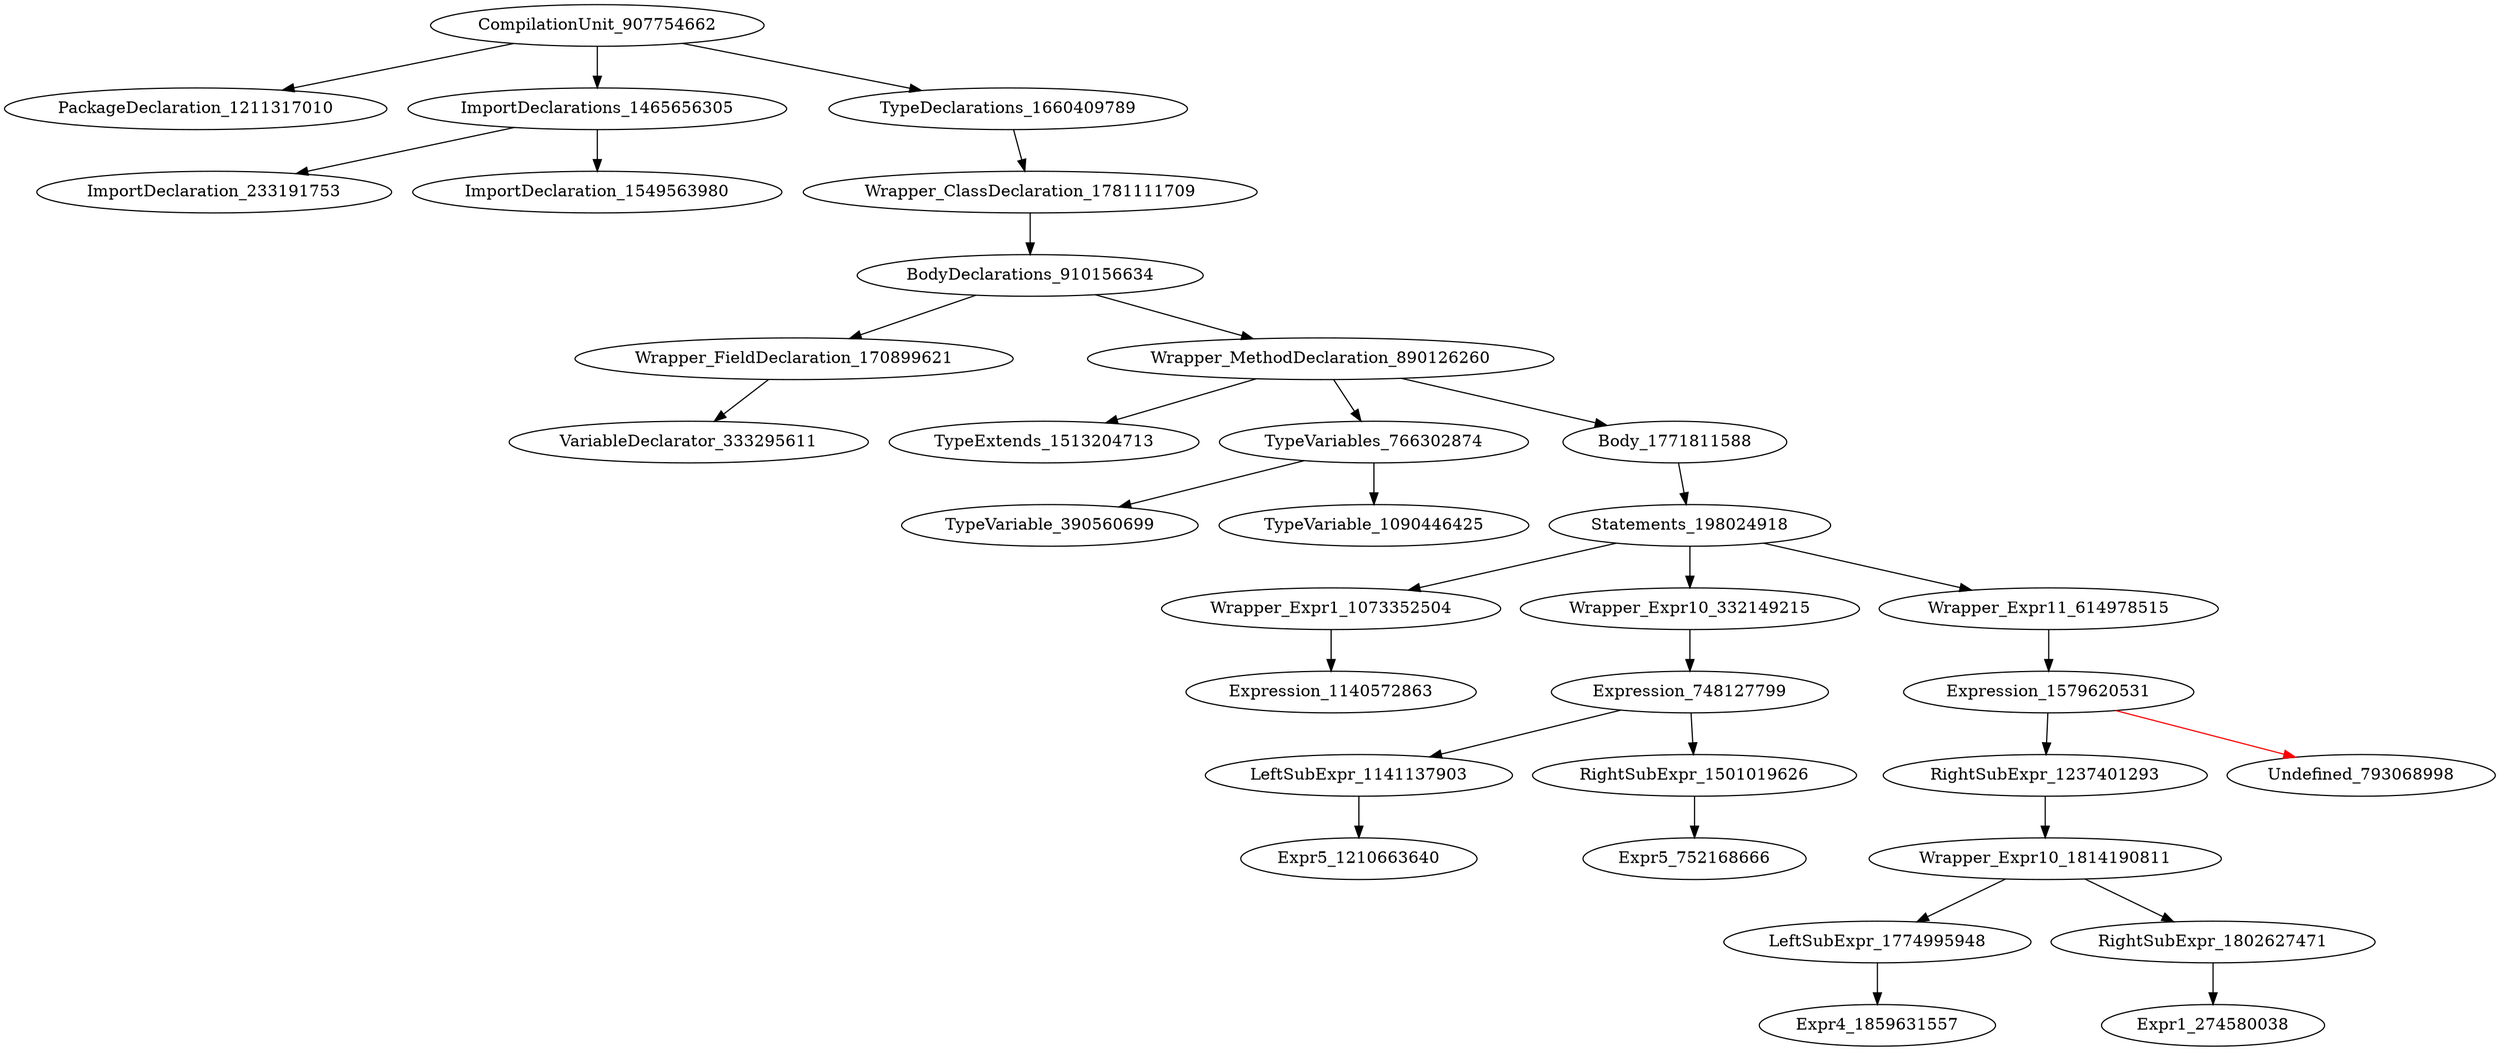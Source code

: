 digraph {
CompilationUnit_907754662 -> PackageDeclaration_1211317010
CompilationUnit_907754662 -> ImportDeclarations_1465656305
CompilationUnit_907754662 -> TypeDeclarations_1660409789
ImportDeclarations_1465656305 -> ImportDeclaration_233191753
ImportDeclarations_1465656305 -> ImportDeclaration_1549563980
TypeDeclarations_1660409789 -> Wrapper_ClassDeclaration_1781111709
Wrapper_ClassDeclaration_1781111709 -> BodyDeclarations_910156634
BodyDeclarations_910156634 -> Wrapper_FieldDeclaration_170899621
BodyDeclarations_910156634 -> Wrapper_MethodDeclaration_890126260
Wrapper_FieldDeclaration_170899621 -> VariableDeclarator_333295611
Wrapper_MethodDeclaration_890126260 -> TypeExtends_1513204713
Wrapper_MethodDeclaration_890126260 -> TypeVariables_766302874
Wrapper_MethodDeclaration_890126260 -> Body_1771811588
TypeVariables_766302874 -> TypeVariable_390560699
TypeVariables_766302874 -> TypeVariable_1090446425
Body_1771811588 -> Statements_198024918
Statements_198024918 -> Wrapper_Expr1_1073352504
Statements_198024918 -> Wrapper_Expr10_332149215
Statements_198024918 -> Wrapper_Expr11_614978515
Wrapper_Expr1_1073352504 -> Expression_1140572863
Wrapper_Expr10_332149215 -> Expression_748127799
Wrapper_Expr11_614978515 -> Expression_1579620531
Expression_748127799 -> LeftSubExpr_1141137903
Expression_748127799 -> RightSubExpr_1501019626
Expression_1579620531 -> RightSubExpr_1237401293
Expression_1579620531 -> Undefined_793068998 [color = red] 
LeftSubExpr_1141137903 -> Expr5_1210663640
RightSubExpr_1501019626 -> Expr5_752168666
RightSubExpr_1237401293 -> Wrapper_Expr10_1814190811
Wrapper_Expr10_1814190811 -> LeftSubExpr_1774995948
Wrapper_Expr10_1814190811 -> RightSubExpr_1802627471
LeftSubExpr_1774995948 -> Expr4_1859631557
RightSubExpr_1802627471 -> Expr1_274580038
}